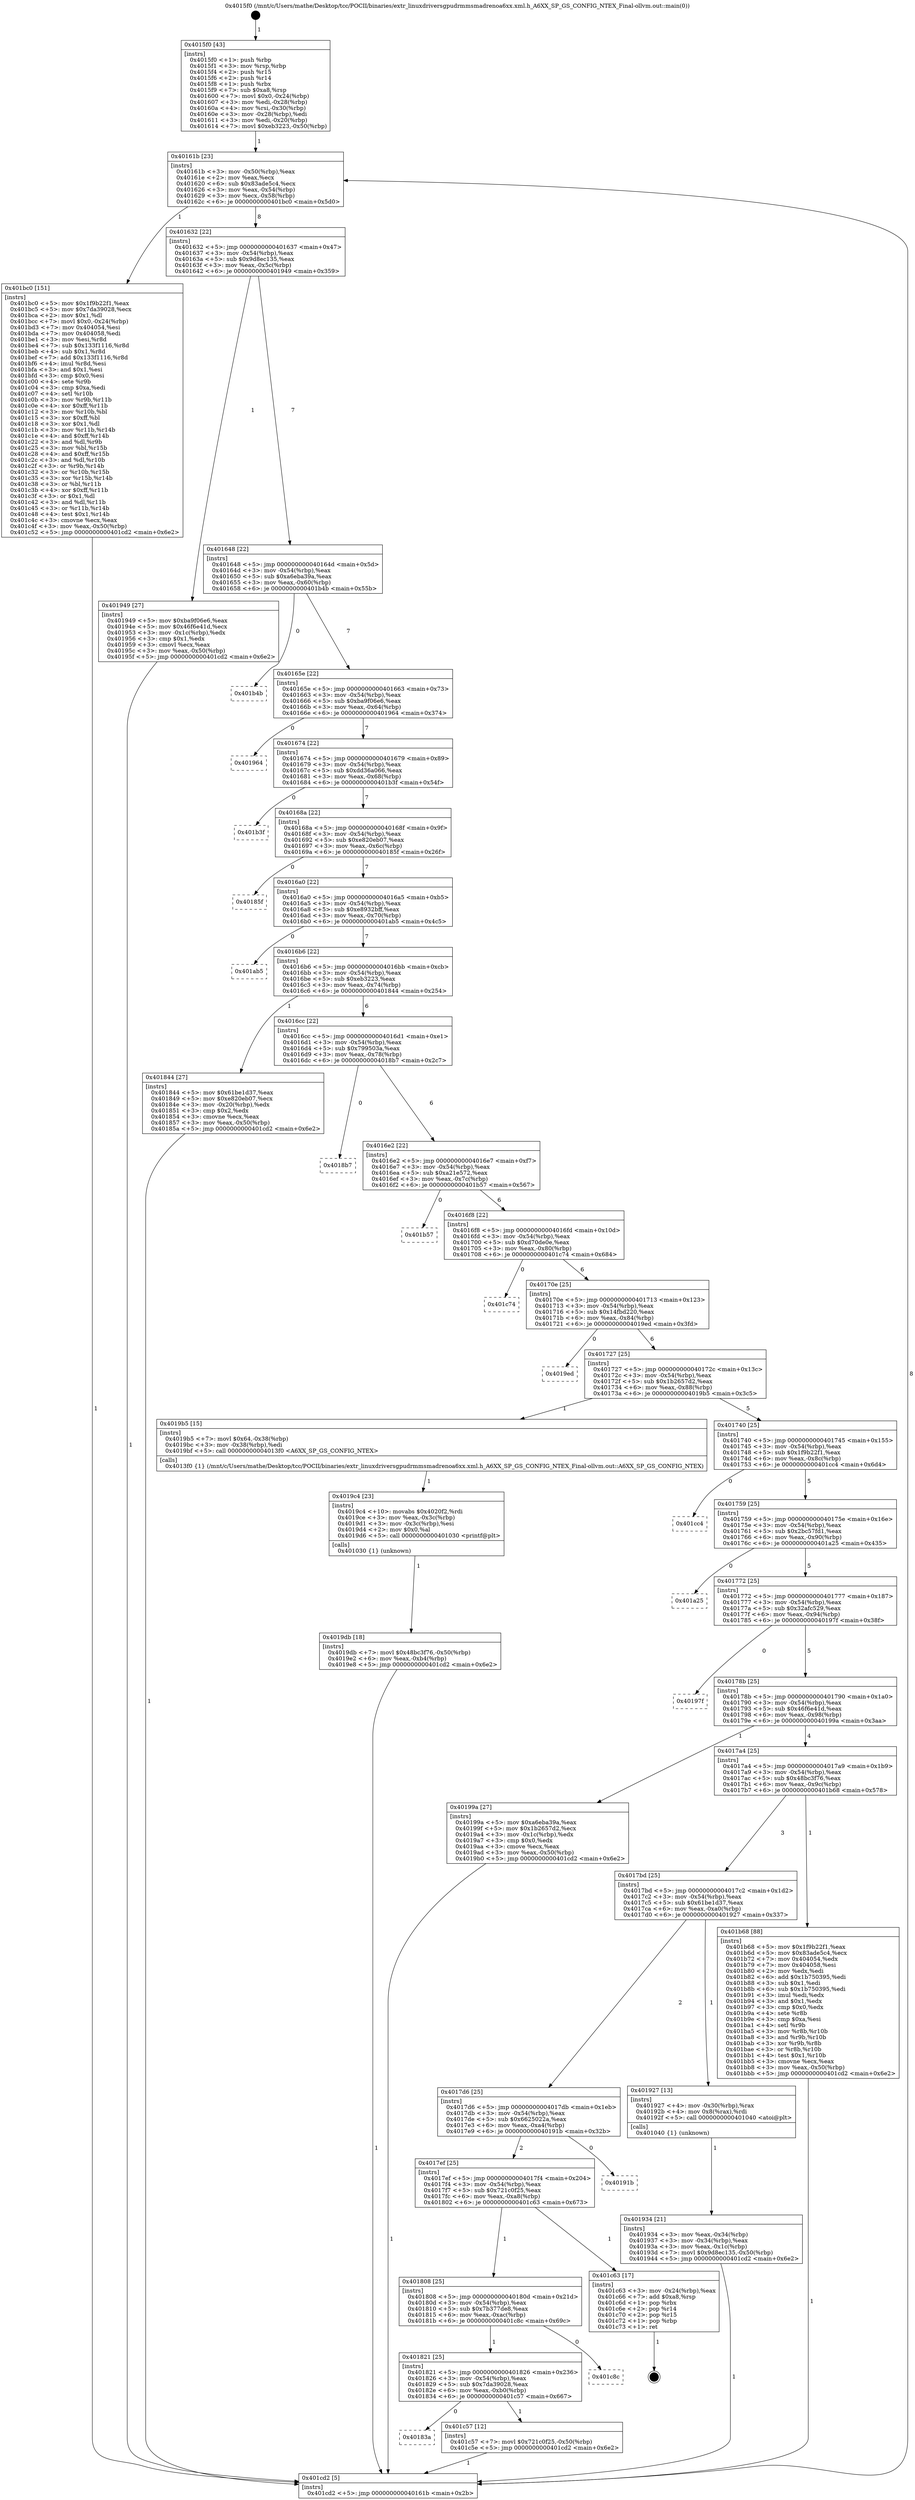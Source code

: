 digraph "0x4015f0" {
  label = "0x4015f0 (/mnt/c/Users/mathe/Desktop/tcc/POCII/binaries/extr_linuxdriversgpudrmmsmadrenoa6xx.xml.h_A6XX_SP_GS_CONFIG_NTEX_Final-ollvm.out::main(0))"
  labelloc = "t"
  node[shape=record]

  Entry [label="",width=0.3,height=0.3,shape=circle,fillcolor=black,style=filled]
  "0x40161b" [label="{
     0x40161b [23]\l
     | [instrs]\l
     &nbsp;&nbsp;0x40161b \<+3\>: mov -0x50(%rbp),%eax\l
     &nbsp;&nbsp;0x40161e \<+2\>: mov %eax,%ecx\l
     &nbsp;&nbsp;0x401620 \<+6\>: sub $0x83ade5c4,%ecx\l
     &nbsp;&nbsp;0x401626 \<+3\>: mov %eax,-0x54(%rbp)\l
     &nbsp;&nbsp;0x401629 \<+3\>: mov %ecx,-0x58(%rbp)\l
     &nbsp;&nbsp;0x40162c \<+6\>: je 0000000000401bc0 \<main+0x5d0\>\l
  }"]
  "0x401bc0" [label="{
     0x401bc0 [151]\l
     | [instrs]\l
     &nbsp;&nbsp;0x401bc0 \<+5\>: mov $0x1f9b22f1,%eax\l
     &nbsp;&nbsp;0x401bc5 \<+5\>: mov $0x7da39028,%ecx\l
     &nbsp;&nbsp;0x401bca \<+2\>: mov $0x1,%dl\l
     &nbsp;&nbsp;0x401bcc \<+7\>: movl $0x0,-0x24(%rbp)\l
     &nbsp;&nbsp;0x401bd3 \<+7\>: mov 0x404054,%esi\l
     &nbsp;&nbsp;0x401bda \<+7\>: mov 0x404058,%edi\l
     &nbsp;&nbsp;0x401be1 \<+3\>: mov %esi,%r8d\l
     &nbsp;&nbsp;0x401be4 \<+7\>: sub $0x133f1116,%r8d\l
     &nbsp;&nbsp;0x401beb \<+4\>: sub $0x1,%r8d\l
     &nbsp;&nbsp;0x401bef \<+7\>: add $0x133f1116,%r8d\l
     &nbsp;&nbsp;0x401bf6 \<+4\>: imul %r8d,%esi\l
     &nbsp;&nbsp;0x401bfa \<+3\>: and $0x1,%esi\l
     &nbsp;&nbsp;0x401bfd \<+3\>: cmp $0x0,%esi\l
     &nbsp;&nbsp;0x401c00 \<+4\>: sete %r9b\l
     &nbsp;&nbsp;0x401c04 \<+3\>: cmp $0xa,%edi\l
     &nbsp;&nbsp;0x401c07 \<+4\>: setl %r10b\l
     &nbsp;&nbsp;0x401c0b \<+3\>: mov %r9b,%r11b\l
     &nbsp;&nbsp;0x401c0e \<+4\>: xor $0xff,%r11b\l
     &nbsp;&nbsp;0x401c12 \<+3\>: mov %r10b,%bl\l
     &nbsp;&nbsp;0x401c15 \<+3\>: xor $0xff,%bl\l
     &nbsp;&nbsp;0x401c18 \<+3\>: xor $0x1,%dl\l
     &nbsp;&nbsp;0x401c1b \<+3\>: mov %r11b,%r14b\l
     &nbsp;&nbsp;0x401c1e \<+4\>: and $0xff,%r14b\l
     &nbsp;&nbsp;0x401c22 \<+3\>: and %dl,%r9b\l
     &nbsp;&nbsp;0x401c25 \<+3\>: mov %bl,%r15b\l
     &nbsp;&nbsp;0x401c28 \<+4\>: and $0xff,%r15b\l
     &nbsp;&nbsp;0x401c2c \<+3\>: and %dl,%r10b\l
     &nbsp;&nbsp;0x401c2f \<+3\>: or %r9b,%r14b\l
     &nbsp;&nbsp;0x401c32 \<+3\>: or %r10b,%r15b\l
     &nbsp;&nbsp;0x401c35 \<+3\>: xor %r15b,%r14b\l
     &nbsp;&nbsp;0x401c38 \<+3\>: or %bl,%r11b\l
     &nbsp;&nbsp;0x401c3b \<+4\>: xor $0xff,%r11b\l
     &nbsp;&nbsp;0x401c3f \<+3\>: or $0x1,%dl\l
     &nbsp;&nbsp;0x401c42 \<+3\>: and %dl,%r11b\l
     &nbsp;&nbsp;0x401c45 \<+3\>: or %r11b,%r14b\l
     &nbsp;&nbsp;0x401c48 \<+4\>: test $0x1,%r14b\l
     &nbsp;&nbsp;0x401c4c \<+3\>: cmovne %ecx,%eax\l
     &nbsp;&nbsp;0x401c4f \<+3\>: mov %eax,-0x50(%rbp)\l
     &nbsp;&nbsp;0x401c52 \<+5\>: jmp 0000000000401cd2 \<main+0x6e2\>\l
  }"]
  "0x401632" [label="{
     0x401632 [22]\l
     | [instrs]\l
     &nbsp;&nbsp;0x401632 \<+5\>: jmp 0000000000401637 \<main+0x47\>\l
     &nbsp;&nbsp;0x401637 \<+3\>: mov -0x54(%rbp),%eax\l
     &nbsp;&nbsp;0x40163a \<+5\>: sub $0x9d8ec135,%eax\l
     &nbsp;&nbsp;0x40163f \<+3\>: mov %eax,-0x5c(%rbp)\l
     &nbsp;&nbsp;0x401642 \<+6\>: je 0000000000401949 \<main+0x359\>\l
  }"]
  Exit [label="",width=0.3,height=0.3,shape=circle,fillcolor=black,style=filled,peripheries=2]
  "0x401949" [label="{
     0x401949 [27]\l
     | [instrs]\l
     &nbsp;&nbsp;0x401949 \<+5\>: mov $0xba9f06e6,%eax\l
     &nbsp;&nbsp;0x40194e \<+5\>: mov $0x46f6e41d,%ecx\l
     &nbsp;&nbsp;0x401953 \<+3\>: mov -0x1c(%rbp),%edx\l
     &nbsp;&nbsp;0x401956 \<+3\>: cmp $0x1,%edx\l
     &nbsp;&nbsp;0x401959 \<+3\>: cmovl %ecx,%eax\l
     &nbsp;&nbsp;0x40195c \<+3\>: mov %eax,-0x50(%rbp)\l
     &nbsp;&nbsp;0x40195f \<+5\>: jmp 0000000000401cd2 \<main+0x6e2\>\l
  }"]
  "0x401648" [label="{
     0x401648 [22]\l
     | [instrs]\l
     &nbsp;&nbsp;0x401648 \<+5\>: jmp 000000000040164d \<main+0x5d\>\l
     &nbsp;&nbsp;0x40164d \<+3\>: mov -0x54(%rbp),%eax\l
     &nbsp;&nbsp;0x401650 \<+5\>: sub $0xa6eba39a,%eax\l
     &nbsp;&nbsp;0x401655 \<+3\>: mov %eax,-0x60(%rbp)\l
     &nbsp;&nbsp;0x401658 \<+6\>: je 0000000000401b4b \<main+0x55b\>\l
  }"]
  "0x40183a" [label="{
     0x40183a\l
  }", style=dashed]
  "0x401b4b" [label="{
     0x401b4b\l
  }", style=dashed]
  "0x40165e" [label="{
     0x40165e [22]\l
     | [instrs]\l
     &nbsp;&nbsp;0x40165e \<+5\>: jmp 0000000000401663 \<main+0x73\>\l
     &nbsp;&nbsp;0x401663 \<+3\>: mov -0x54(%rbp),%eax\l
     &nbsp;&nbsp;0x401666 \<+5\>: sub $0xba9f06e6,%eax\l
     &nbsp;&nbsp;0x40166b \<+3\>: mov %eax,-0x64(%rbp)\l
     &nbsp;&nbsp;0x40166e \<+6\>: je 0000000000401964 \<main+0x374\>\l
  }"]
  "0x401c57" [label="{
     0x401c57 [12]\l
     | [instrs]\l
     &nbsp;&nbsp;0x401c57 \<+7\>: movl $0x721c0f25,-0x50(%rbp)\l
     &nbsp;&nbsp;0x401c5e \<+5\>: jmp 0000000000401cd2 \<main+0x6e2\>\l
  }"]
  "0x401964" [label="{
     0x401964\l
  }", style=dashed]
  "0x401674" [label="{
     0x401674 [22]\l
     | [instrs]\l
     &nbsp;&nbsp;0x401674 \<+5\>: jmp 0000000000401679 \<main+0x89\>\l
     &nbsp;&nbsp;0x401679 \<+3\>: mov -0x54(%rbp),%eax\l
     &nbsp;&nbsp;0x40167c \<+5\>: sub $0xdd36a066,%eax\l
     &nbsp;&nbsp;0x401681 \<+3\>: mov %eax,-0x68(%rbp)\l
     &nbsp;&nbsp;0x401684 \<+6\>: je 0000000000401b3f \<main+0x54f\>\l
  }"]
  "0x401821" [label="{
     0x401821 [25]\l
     | [instrs]\l
     &nbsp;&nbsp;0x401821 \<+5\>: jmp 0000000000401826 \<main+0x236\>\l
     &nbsp;&nbsp;0x401826 \<+3\>: mov -0x54(%rbp),%eax\l
     &nbsp;&nbsp;0x401829 \<+5\>: sub $0x7da39028,%eax\l
     &nbsp;&nbsp;0x40182e \<+6\>: mov %eax,-0xb0(%rbp)\l
     &nbsp;&nbsp;0x401834 \<+6\>: je 0000000000401c57 \<main+0x667\>\l
  }"]
  "0x401b3f" [label="{
     0x401b3f\l
  }", style=dashed]
  "0x40168a" [label="{
     0x40168a [22]\l
     | [instrs]\l
     &nbsp;&nbsp;0x40168a \<+5\>: jmp 000000000040168f \<main+0x9f\>\l
     &nbsp;&nbsp;0x40168f \<+3\>: mov -0x54(%rbp),%eax\l
     &nbsp;&nbsp;0x401692 \<+5\>: sub $0xe820eb07,%eax\l
     &nbsp;&nbsp;0x401697 \<+3\>: mov %eax,-0x6c(%rbp)\l
     &nbsp;&nbsp;0x40169a \<+6\>: je 000000000040185f \<main+0x26f\>\l
  }"]
  "0x401c8c" [label="{
     0x401c8c\l
  }", style=dashed]
  "0x40185f" [label="{
     0x40185f\l
  }", style=dashed]
  "0x4016a0" [label="{
     0x4016a0 [22]\l
     | [instrs]\l
     &nbsp;&nbsp;0x4016a0 \<+5\>: jmp 00000000004016a5 \<main+0xb5\>\l
     &nbsp;&nbsp;0x4016a5 \<+3\>: mov -0x54(%rbp),%eax\l
     &nbsp;&nbsp;0x4016a8 \<+5\>: sub $0xe8932bff,%eax\l
     &nbsp;&nbsp;0x4016ad \<+3\>: mov %eax,-0x70(%rbp)\l
     &nbsp;&nbsp;0x4016b0 \<+6\>: je 0000000000401ab5 \<main+0x4c5\>\l
  }"]
  "0x401808" [label="{
     0x401808 [25]\l
     | [instrs]\l
     &nbsp;&nbsp;0x401808 \<+5\>: jmp 000000000040180d \<main+0x21d\>\l
     &nbsp;&nbsp;0x40180d \<+3\>: mov -0x54(%rbp),%eax\l
     &nbsp;&nbsp;0x401810 \<+5\>: sub $0x7b377de8,%eax\l
     &nbsp;&nbsp;0x401815 \<+6\>: mov %eax,-0xac(%rbp)\l
     &nbsp;&nbsp;0x40181b \<+6\>: je 0000000000401c8c \<main+0x69c\>\l
  }"]
  "0x401ab5" [label="{
     0x401ab5\l
  }", style=dashed]
  "0x4016b6" [label="{
     0x4016b6 [22]\l
     | [instrs]\l
     &nbsp;&nbsp;0x4016b6 \<+5\>: jmp 00000000004016bb \<main+0xcb\>\l
     &nbsp;&nbsp;0x4016bb \<+3\>: mov -0x54(%rbp),%eax\l
     &nbsp;&nbsp;0x4016be \<+5\>: sub $0xeb3223,%eax\l
     &nbsp;&nbsp;0x4016c3 \<+3\>: mov %eax,-0x74(%rbp)\l
     &nbsp;&nbsp;0x4016c6 \<+6\>: je 0000000000401844 \<main+0x254\>\l
  }"]
  "0x401c63" [label="{
     0x401c63 [17]\l
     | [instrs]\l
     &nbsp;&nbsp;0x401c63 \<+3\>: mov -0x24(%rbp),%eax\l
     &nbsp;&nbsp;0x401c66 \<+7\>: add $0xa8,%rsp\l
     &nbsp;&nbsp;0x401c6d \<+1\>: pop %rbx\l
     &nbsp;&nbsp;0x401c6e \<+2\>: pop %r14\l
     &nbsp;&nbsp;0x401c70 \<+2\>: pop %r15\l
     &nbsp;&nbsp;0x401c72 \<+1\>: pop %rbp\l
     &nbsp;&nbsp;0x401c73 \<+1\>: ret\l
  }"]
  "0x401844" [label="{
     0x401844 [27]\l
     | [instrs]\l
     &nbsp;&nbsp;0x401844 \<+5\>: mov $0x61be1d37,%eax\l
     &nbsp;&nbsp;0x401849 \<+5\>: mov $0xe820eb07,%ecx\l
     &nbsp;&nbsp;0x40184e \<+3\>: mov -0x20(%rbp),%edx\l
     &nbsp;&nbsp;0x401851 \<+3\>: cmp $0x2,%edx\l
     &nbsp;&nbsp;0x401854 \<+3\>: cmovne %ecx,%eax\l
     &nbsp;&nbsp;0x401857 \<+3\>: mov %eax,-0x50(%rbp)\l
     &nbsp;&nbsp;0x40185a \<+5\>: jmp 0000000000401cd2 \<main+0x6e2\>\l
  }"]
  "0x4016cc" [label="{
     0x4016cc [22]\l
     | [instrs]\l
     &nbsp;&nbsp;0x4016cc \<+5\>: jmp 00000000004016d1 \<main+0xe1\>\l
     &nbsp;&nbsp;0x4016d1 \<+3\>: mov -0x54(%rbp),%eax\l
     &nbsp;&nbsp;0x4016d4 \<+5\>: sub $0x799503a,%eax\l
     &nbsp;&nbsp;0x4016d9 \<+3\>: mov %eax,-0x78(%rbp)\l
     &nbsp;&nbsp;0x4016dc \<+6\>: je 00000000004018b7 \<main+0x2c7\>\l
  }"]
  "0x401cd2" [label="{
     0x401cd2 [5]\l
     | [instrs]\l
     &nbsp;&nbsp;0x401cd2 \<+5\>: jmp 000000000040161b \<main+0x2b\>\l
  }"]
  "0x4015f0" [label="{
     0x4015f0 [43]\l
     | [instrs]\l
     &nbsp;&nbsp;0x4015f0 \<+1\>: push %rbp\l
     &nbsp;&nbsp;0x4015f1 \<+3\>: mov %rsp,%rbp\l
     &nbsp;&nbsp;0x4015f4 \<+2\>: push %r15\l
     &nbsp;&nbsp;0x4015f6 \<+2\>: push %r14\l
     &nbsp;&nbsp;0x4015f8 \<+1\>: push %rbx\l
     &nbsp;&nbsp;0x4015f9 \<+7\>: sub $0xa8,%rsp\l
     &nbsp;&nbsp;0x401600 \<+7\>: movl $0x0,-0x24(%rbp)\l
     &nbsp;&nbsp;0x401607 \<+3\>: mov %edi,-0x28(%rbp)\l
     &nbsp;&nbsp;0x40160a \<+4\>: mov %rsi,-0x30(%rbp)\l
     &nbsp;&nbsp;0x40160e \<+3\>: mov -0x28(%rbp),%edi\l
     &nbsp;&nbsp;0x401611 \<+3\>: mov %edi,-0x20(%rbp)\l
     &nbsp;&nbsp;0x401614 \<+7\>: movl $0xeb3223,-0x50(%rbp)\l
  }"]
  "0x4017ef" [label="{
     0x4017ef [25]\l
     | [instrs]\l
     &nbsp;&nbsp;0x4017ef \<+5\>: jmp 00000000004017f4 \<main+0x204\>\l
     &nbsp;&nbsp;0x4017f4 \<+3\>: mov -0x54(%rbp),%eax\l
     &nbsp;&nbsp;0x4017f7 \<+5\>: sub $0x721c0f25,%eax\l
     &nbsp;&nbsp;0x4017fc \<+6\>: mov %eax,-0xa8(%rbp)\l
     &nbsp;&nbsp;0x401802 \<+6\>: je 0000000000401c63 \<main+0x673\>\l
  }"]
  "0x4018b7" [label="{
     0x4018b7\l
  }", style=dashed]
  "0x4016e2" [label="{
     0x4016e2 [22]\l
     | [instrs]\l
     &nbsp;&nbsp;0x4016e2 \<+5\>: jmp 00000000004016e7 \<main+0xf7\>\l
     &nbsp;&nbsp;0x4016e7 \<+3\>: mov -0x54(%rbp),%eax\l
     &nbsp;&nbsp;0x4016ea \<+5\>: sub $0xa21e572,%eax\l
     &nbsp;&nbsp;0x4016ef \<+3\>: mov %eax,-0x7c(%rbp)\l
     &nbsp;&nbsp;0x4016f2 \<+6\>: je 0000000000401b57 \<main+0x567\>\l
  }"]
  "0x40191b" [label="{
     0x40191b\l
  }", style=dashed]
  "0x401b57" [label="{
     0x401b57\l
  }", style=dashed]
  "0x4016f8" [label="{
     0x4016f8 [22]\l
     | [instrs]\l
     &nbsp;&nbsp;0x4016f8 \<+5\>: jmp 00000000004016fd \<main+0x10d\>\l
     &nbsp;&nbsp;0x4016fd \<+3\>: mov -0x54(%rbp),%eax\l
     &nbsp;&nbsp;0x401700 \<+5\>: sub $0xd70de0e,%eax\l
     &nbsp;&nbsp;0x401705 \<+3\>: mov %eax,-0x80(%rbp)\l
     &nbsp;&nbsp;0x401708 \<+6\>: je 0000000000401c74 \<main+0x684\>\l
  }"]
  "0x4019db" [label="{
     0x4019db [18]\l
     | [instrs]\l
     &nbsp;&nbsp;0x4019db \<+7\>: movl $0x48bc3f76,-0x50(%rbp)\l
     &nbsp;&nbsp;0x4019e2 \<+6\>: mov %eax,-0xb4(%rbp)\l
     &nbsp;&nbsp;0x4019e8 \<+5\>: jmp 0000000000401cd2 \<main+0x6e2\>\l
  }"]
  "0x401c74" [label="{
     0x401c74\l
  }", style=dashed]
  "0x40170e" [label="{
     0x40170e [25]\l
     | [instrs]\l
     &nbsp;&nbsp;0x40170e \<+5\>: jmp 0000000000401713 \<main+0x123\>\l
     &nbsp;&nbsp;0x401713 \<+3\>: mov -0x54(%rbp),%eax\l
     &nbsp;&nbsp;0x401716 \<+5\>: sub $0x14fbd220,%eax\l
     &nbsp;&nbsp;0x40171b \<+6\>: mov %eax,-0x84(%rbp)\l
     &nbsp;&nbsp;0x401721 \<+6\>: je 00000000004019ed \<main+0x3fd\>\l
  }"]
  "0x4019c4" [label="{
     0x4019c4 [23]\l
     | [instrs]\l
     &nbsp;&nbsp;0x4019c4 \<+10\>: movabs $0x4020f2,%rdi\l
     &nbsp;&nbsp;0x4019ce \<+3\>: mov %eax,-0x3c(%rbp)\l
     &nbsp;&nbsp;0x4019d1 \<+3\>: mov -0x3c(%rbp),%esi\l
     &nbsp;&nbsp;0x4019d4 \<+2\>: mov $0x0,%al\l
     &nbsp;&nbsp;0x4019d6 \<+5\>: call 0000000000401030 \<printf@plt\>\l
     | [calls]\l
     &nbsp;&nbsp;0x401030 \{1\} (unknown)\l
  }"]
  "0x4019ed" [label="{
     0x4019ed\l
  }", style=dashed]
  "0x401727" [label="{
     0x401727 [25]\l
     | [instrs]\l
     &nbsp;&nbsp;0x401727 \<+5\>: jmp 000000000040172c \<main+0x13c\>\l
     &nbsp;&nbsp;0x40172c \<+3\>: mov -0x54(%rbp),%eax\l
     &nbsp;&nbsp;0x40172f \<+5\>: sub $0x1b2657d2,%eax\l
     &nbsp;&nbsp;0x401734 \<+6\>: mov %eax,-0x88(%rbp)\l
     &nbsp;&nbsp;0x40173a \<+6\>: je 00000000004019b5 \<main+0x3c5\>\l
  }"]
  "0x401934" [label="{
     0x401934 [21]\l
     | [instrs]\l
     &nbsp;&nbsp;0x401934 \<+3\>: mov %eax,-0x34(%rbp)\l
     &nbsp;&nbsp;0x401937 \<+3\>: mov -0x34(%rbp),%eax\l
     &nbsp;&nbsp;0x40193a \<+3\>: mov %eax,-0x1c(%rbp)\l
     &nbsp;&nbsp;0x40193d \<+7\>: movl $0x9d8ec135,-0x50(%rbp)\l
     &nbsp;&nbsp;0x401944 \<+5\>: jmp 0000000000401cd2 \<main+0x6e2\>\l
  }"]
  "0x4019b5" [label="{
     0x4019b5 [15]\l
     | [instrs]\l
     &nbsp;&nbsp;0x4019b5 \<+7\>: movl $0x64,-0x38(%rbp)\l
     &nbsp;&nbsp;0x4019bc \<+3\>: mov -0x38(%rbp),%edi\l
     &nbsp;&nbsp;0x4019bf \<+5\>: call 00000000004013f0 \<A6XX_SP_GS_CONFIG_NTEX\>\l
     | [calls]\l
     &nbsp;&nbsp;0x4013f0 \{1\} (/mnt/c/Users/mathe/Desktop/tcc/POCII/binaries/extr_linuxdriversgpudrmmsmadrenoa6xx.xml.h_A6XX_SP_GS_CONFIG_NTEX_Final-ollvm.out::A6XX_SP_GS_CONFIG_NTEX)\l
  }"]
  "0x401740" [label="{
     0x401740 [25]\l
     | [instrs]\l
     &nbsp;&nbsp;0x401740 \<+5\>: jmp 0000000000401745 \<main+0x155\>\l
     &nbsp;&nbsp;0x401745 \<+3\>: mov -0x54(%rbp),%eax\l
     &nbsp;&nbsp;0x401748 \<+5\>: sub $0x1f9b22f1,%eax\l
     &nbsp;&nbsp;0x40174d \<+6\>: mov %eax,-0x8c(%rbp)\l
     &nbsp;&nbsp;0x401753 \<+6\>: je 0000000000401cc4 \<main+0x6d4\>\l
  }"]
  "0x4017d6" [label="{
     0x4017d6 [25]\l
     | [instrs]\l
     &nbsp;&nbsp;0x4017d6 \<+5\>: jmp 00000000004017db \<main+0x1eb\>\l
     &nbsp;&nbsp;0x4017db \<+3\>: mov -0x54(%rbp),%eax\l
     &nbsp;&nbsp;0x4017de \<+5\>: sub $0x6625022a,%eax\l
     &nbsp;&nbsp;0x4017e3 \<+6\>: mov %eax,-0xa4(%rbp)\l
     &nbsp;&nbsp;0x4017e9 \<+6\>: je 000000000040191b \<main+0x32b\>\l
  }"]
  "0x401cc4" [label="{
     0x401cc4\l
  }", style=dashed]
  "0x401759" [label="{
     0x401759 [25]\l
     | [instrs]\l
     &nbsp;&nbsp;0x401759 \<+5\>: jmp 000000000040175e \<main+0x16e\>\l
     &nbsp;&nbsp;0x40175e \<+3\>: mov -0x54(%rbp),%eax\l
     &nbsp;&nbsp;0x401761 \<+5\>: sub $0x2bc57fd1,%eax\l
     &nbsp;&nbsp;0x401766 \<+6\>: mov %eax,-0x90(%rbp)\l
     &nbsp;&nbsp;0x40176c \<+6\>: je 0000000000401a25 \<main+0x435\>\l
  }"]
  "0x401927" [label="{
     0x401927 [13]\l
     | [instrs]\l
     &nbsp;&nbsp;0x401927 \<+4\>: mov -0x30(%rbp),%rax\l
     &nbsp;&nbsp;0x40192b \<+4\>: mov 0x8(%rax),%rdi\l
     &nbsp;&nbsp;0x40192f \<+5\>: call 0000000000401040 \<atoi@plt\>\l
     | [calls]\l
     &nbsp;&nbsp;0x401040 \{1\} (unknown)\l
  }"]
  "0x401a25" [label="{
     0x401a25\l
  }", style=dashed]
  "0x401772" [label="{
     0x401772 [25]\l
     | [instrs]\l
     &nbsp;&nbsp;0x401772 \<+5\>: jmp 0000000000401777 \<main+0x187\>\l
     &nbsp;&nbsp;0x401777 \<+3\>: mov -0x54(%rbp),%eax\l
     &nbsp;&nbsp;0x40177a \<+5\>: sub $0x32afc529,%eax\l
     &nbsp;&nbsp;0x40177f \<+6\>: mov %eax,-0x94(%rbp)\l
     &nbsp;&nbsp;0x401785 \<+6\>: je 000000000040197f \<main+0x38f\>\l
  }"]
  "0x4017bd" [label="{
     0x4017bd [25]\l
     | [instrs]\l
     &nbsp;&nbsp;0x4017bd \<+5\>: jmp 00000000004017c2 \<main+0x1d2\>\l
     &nbsp;&nbsp;0x4017c2 \<+3\>: mov -0x54(%rbp),%eax\l
     &nbsp;&nbsp;0x4017c5 \<+5\>: sub $0x61be1d37,%eax\l
     &nbsp;&nbsp;0x4017ca \<+6\>: mov %eax,-0xa0(%rbp)\l
     &nbsp;&nbsp;0x4017d0 \<+6\>: je 0000000000401927 \<main+0x337\>\l
  }"]
  "0x40197f" [label="{
     0x40197f\l
  }", style=dashed]
  "0x40178b" [label="{
     0x40178b [25]\l
     | [instrs]\l
     &nbsp;&nbsp;0x40178b \<+5\>: jmp 0000000000401790 \<main+0x1a0\>\l
     &nbsp;&nbsp;0x401790 \<+3\>: mov -0x54(%rbp),%eax\l
     &nbsp;&nbsp;0x401793 \<+5\>: sub $0x46f6e41d,%eax\l
     &nbsp;&nbsp;0x401798 \<+6\>: mov %eax,-0x98(%rbp)\l
     &nbsp;&nbsp;0x40179e \<+6\>: je 000000000040199a \<main+0x3aa\>\l
  }"]
  "0x401b68" [label="{
     0x401b68 [88]\l
     | [instrs]\l
     &nbsp;&nbsp;0x401b68 \<+5\>: mov $0x1f9b22f1,%eax\l
     &nbsp;&nbsp;0x401b6d \<+5\>: mov $0x83ade5c4,%ecx\l
     &nbsp;&nbsp;0x401b72 \<+7\>: mov 0x404054,%edx\l
     &nbsp;&nbsp;0x401b79 \<+7\>: mov 0x404058,%esi\l
     &nbsp;&nbsp;0x401b80 \<+2\>: mov %edx,%edi\l
     &nbsp;&nbsp;0x401b82 \<+6\>: add $0x1b750395,%edi\l
     &nbsp;&nbsp;0x401b88 \<+3\>: sub $0x1,%edi\l
     &nbsp;&nbsp;0x401b8b \<+6\>: sub $0x1b750395,%edi\l
     &nbsp;&nbsp;0x401b91 \<+3\>: imul %edi,%edx\l
     &nbsp;&nbsp;0x401b94 \<+3\>: and $0x1,%edx\l
     &nbsp;&nbsp;0x401b97 \<+3\>: cmp $0x0,%edx\l
     &nbsp;&nbsp;0x401b9a \<+4\>: sete %r8b\l
     &nbsp;&nbsp;0x401b9e \<+3\>: cmp $0xa,%esi\l
     &nbsp;&nbsp;0x401ba1 \<+4\>: setl %r9b\l
     &nbsp;&nbsp;0x401ba5 \<+3\>: mov %r8b,%r10b\l
     &nbsp;&nbsp;0x401ba8 \<+3\>: and %r9b,%r10b\l
     &nbsp;&nbsp;0x401bab \<+3\>: xor %r9b,%r8b\l
     &nbsp;&nbsp;0x401bae \<+3\>: or %r8b,%r10b\l
     &nbsp;&nbsp;0x401bb1 \<+4\>: test $0x1,%r10b\l
     &nbsp;&nbsp;0x401bb5 \<+3\>: cmovne %ecx,%eax\l
     &nbsp;&nbsp;0x401bb8 \<+3\>: mov %eax,-0x50(%rbp)\l
     &nbsp;&nbsp;0x401bbb \<+5\>: jmp 0000000000401cd2 \<main+0x6e2\>\l
  }"]
  "0x40199a" [label="{
     0x40199a [27]\l
     | [instrs]\l
     &nbsp;&nbsp;0x40199a \<+5\>: mov $0xa6eba39a,%eax\l
     &nbsp;&nbsp;0x40199f \<+5\>: mov $0x1b2657d2,%ecx\l
     &nbsp;&nbsp;0x4019a4 \<+3\>: mov -0x1c(%rbp),%edx\l
     &nbsp;&nbsp;0x4019a7 \<+3\>: cmp $0x0,%edx\l
     &nbsp;&nbsp;0x4019aa \<+3\>: cmove %ecx,%eax\l
     &nbsp;&nbsp;0x4019ad \<+3\>: mov %eax,-0x50(%rbp)\l
     &nbsp;&nbsp;0x4019b0 \<+5\>: jmp 0000000000401cd2 \<main+0x6e2\>\l
  }"]
  "0x4017a4" [label="{
     0x4017a4 [25]\l
     | [instrs]\l
     &nbsp;&nbsp;0x4017a4 \<+5\>: jmp 00000000004017a9 \<main+0x1b9\>\l
     &nbsp;&nbsp;0x4017a9 \<+3\>: mov -0x54(%rbp),%eax\l
     &nbsp;&nbsp;0x4017ac \<+5\>: sub $0x48bc3f76,%eax\l
     &nbsp;&nbsp;0x4017b1 \<+6\>: mov %eax,-0x9c(%rbp)\l
     &nbsp;&nbsp;0x4017b7 \<+6\>: je 0000000000401b68 \<main+0x578\>\l
  }"]
  Entry -> "0x4015f0" [label=" 1"]
  "0x40161b" -> "0x401bc0" [label=" 1"]
  "0x40161b" -> "0x401632" [label=" 8"]
  "0x401c63" -> Exit [label=" 1"]
  "0x401632" -> "0x401949" [label=" 1"]
  "0x401632" -> "0x401648" [label=" 7"]
  "0x401c57" -> "0x401cd2" [label=" 1"]
  "0x401648" -> "0x401b4b" [label=" 0"]
  "0x401648" -> "0x40165e" [label=" 7"]
  "0x401821" -> "0x40183a" [label=" 0"]
  "0x40165e" -> "0x401964" [label=" 0"]
  "0x40165e" -> "0x401674" [label=" 7"]
  "0x401821" -> "0x401c57" [label=" 1"]
  "0x401674" -> "0x401b3f" [label=" 0"]
  "0x401674" -> "0x40168a" [label=" 7"]
  "0x401808" -> "0x401821" [label=" 1"]
  "0x40168a" -> "0x40185f" [label=" 0"]
  "0x40168a" -> "0x4016a0" [label=" 7"]
  "0x401808" -> "0x401c8c" [label=" 0"]
  "0x4016a0" -> "0x401ab5" [label=" 0"]
  "0x4016a0" -> "0x4016b6" [label=" 7"]
  "0x4017ef" -> "0x401808" [label=" 1"]
  "0x4016b6" -> "0x401844" [label=" 1"]
  "0x4016b6" -> "0x4016cc" [label=" 6"]
  "0x401844" -> "0x401cd2" [label=" 1"]
  "0x4015f0" -> "0x40161b" [label=" 1"]
  "0x401cd2" -> "0x40161b" [label=" 8"]
  "0x4017ef" -> "0x401c63" [label=" 1"]
  "0x4016cc" -> "0x4018b7" [label=" 0"]
  "0x4016cc" -> "0x4016e2" [label=" 6"]
  "0x4017d6" -> "0x4017ef" [label=" 2"]
  "0x4016e2" -> "0x401b57" [label=" 0"]
  "0x4016e2" -> "0x4016f8" [label=" 6"]
  "0x4017d6" -> "0x40191b" [label=" 0"]
  "0x4016f8" -> "0x401c74" [label=" 0"]
  "0x4016f8" -> "0x40170e" [label=" 6"]
  "0x401bc0" -> "0x401cd2" [label=" 1"]
  "0x40170e" -> "0x4019ed" [label=" 0"]
  "0x40170e" -> "0x401727" [label=" 6"]
  "0x401b68" -> "0x401cd2" [label=" 1"]
  "0x401727" -> "0x4019b5" [label=" 1"]
  "0x401727" -> "0x401740" [label=" 5"]
  "0x4019db" -> "0x401cd2" [label=" 1"]
  "0x401740" -> "0x401cc4" [label=" 0"]
  "0x401740" -> "0x401759" [label=" 5"]
  "0x4019c4" -> "0x4019db" [label=" 1"]
  "0x401759" -> "0x401a25" [label=" 0"]
  "0x401759" -> "0x401772" [label=" 5"]
  "0x4019b5" -> "0x4019c4" [label=" 1"]
  "0x401772" -> "0x40197f" [label=" 0"]
  "0x401772" -> "0x40178b" [label=" 5"]
  "0x401949" -> "0x401cd2" [label=" 1"]
  "0x40178b" -> "0x40199a" [label=" 1"]
  "0x40178b" -> "0x4017a4" [label=" 4"]
  "0x401934" -> "0x401cd2" [label=" 1"]
  "0x4017a4" -> "0x401b68" [label=" 1"]
  "0x4017a4" -> "0x4017bd" [label=" 3"]
  "0x40199a" -> "0x401cd2" [label=" 1"]
  "0x4017bd" -> "0x401927" [label=" 1"]
  "0x4017bd" -> "0x4017d6" [label=" 2"]
  "0x401927" -> "0x401934" [label=" 1"]
}
